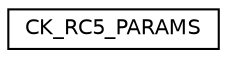 digraph "Graphical Class Hierarchy"
{
  edge [fontname="Helvetica",fontsize="10",labelfontname="Helvetica",labelfontsize="10"];
  node [fontname="Helvetica",fontsize="10",shape=record];
  rankdir="LR";
  Node0 [label="CK_RC5_PARAMS",height=0.2,width=0.4,color="black", fillcolor="white", style="filled",URL="$struct_c_k___r_c5___p_a_r_a_m_s.html"];
}
